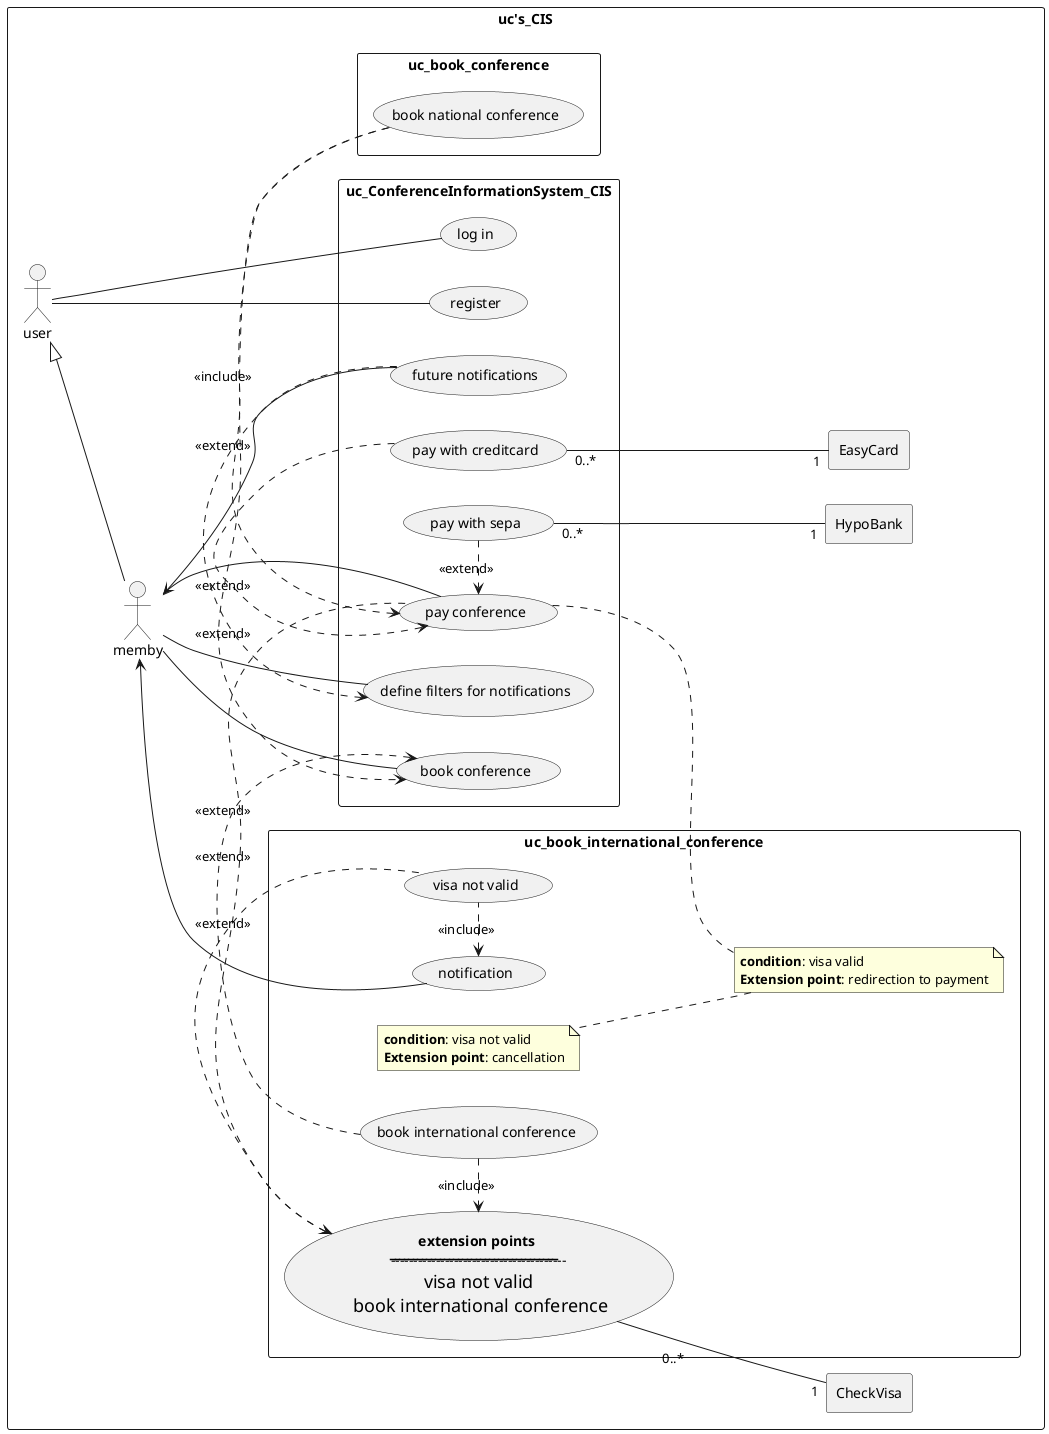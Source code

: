 @startuml
left to right direction
skinparam packageStyle rectangle

package uc's_CIS {
    agent EasyCard
    agent HypoBank
    agent CheckVisa
    actor user
    actor memby
    user <|-- memby

    rectangle uc_ConferenceInformationSystem_CIS {
      user -- (register)
      user -- (log in)
      memby -- (book conference)
      memby -- (pay conference)
      memby -- (define filters for notifications)
      (define filters for notifications) <. (future notifications) : <<extend>>
      (pay with creditcard) "0..*" -- "1" EasyCard
      (pay with sepa) "0..*" -- "1" (HypoBank)
      (pay with creditcard) .> (pay conference) : <<extend>>
      (pay with sepa) .> (pay conference) : <<extend>>
      (future notifications) -> memby
    }




    left to right direction
    skinparam packageStyle rectangle
    rectangle uc_book_conference {
    (book national conference)  .> (book conference) : <<extend>>
    (pay conference) <. (book national conference) : <<include>>
    }



    left to right direction
    skinparam packageStyle rectangle
    rectangle uc_book_international_conference {

    (notification) -> memby
    (**extension points** \n ------------------------------------------------------------------------------------------------------------------------------------------------------------------------------------------- \n <size:18>visa not valid</size> \n <size:18>book international conference</size>) "0..*" -- "1" CheckVisa

    (notification) <. (visa not valid) : <<include>>

    (book international conference) .> (book conference) : <<extend>>

    (book international conference) .> (**extension points** \n ------------------------------------------------------------------------------------------------------------------------------------------------------------------------------------------- \n <size:18>visa not valid</size> \n <size:18>book international conference</size>) : <<include>>

    (**extension points** \n ------------------------------------------------------------------------------------------------------------------------------------------------------------------------------------------- \n <size:18>visa not valid</size> \n <size:18>book international conference</size>) <. (pay conference) : <<extend>>
    note right of (pay conference)
    **condition**: visa valid
    **Extension point**: redirection to payment
    end note

    (**extension points** \n ------------------------------------------------------------------------------------------------------------------------------------------------------------------------------------------- \n <size:18>visa not valid</size> \n <size:18>book international conference</size>) <. (visa not valid) : <<extend>>
    note left
    **condition**: visa not valid
    **Extension point**: cancellation
    end note
    }
}

@enduml






